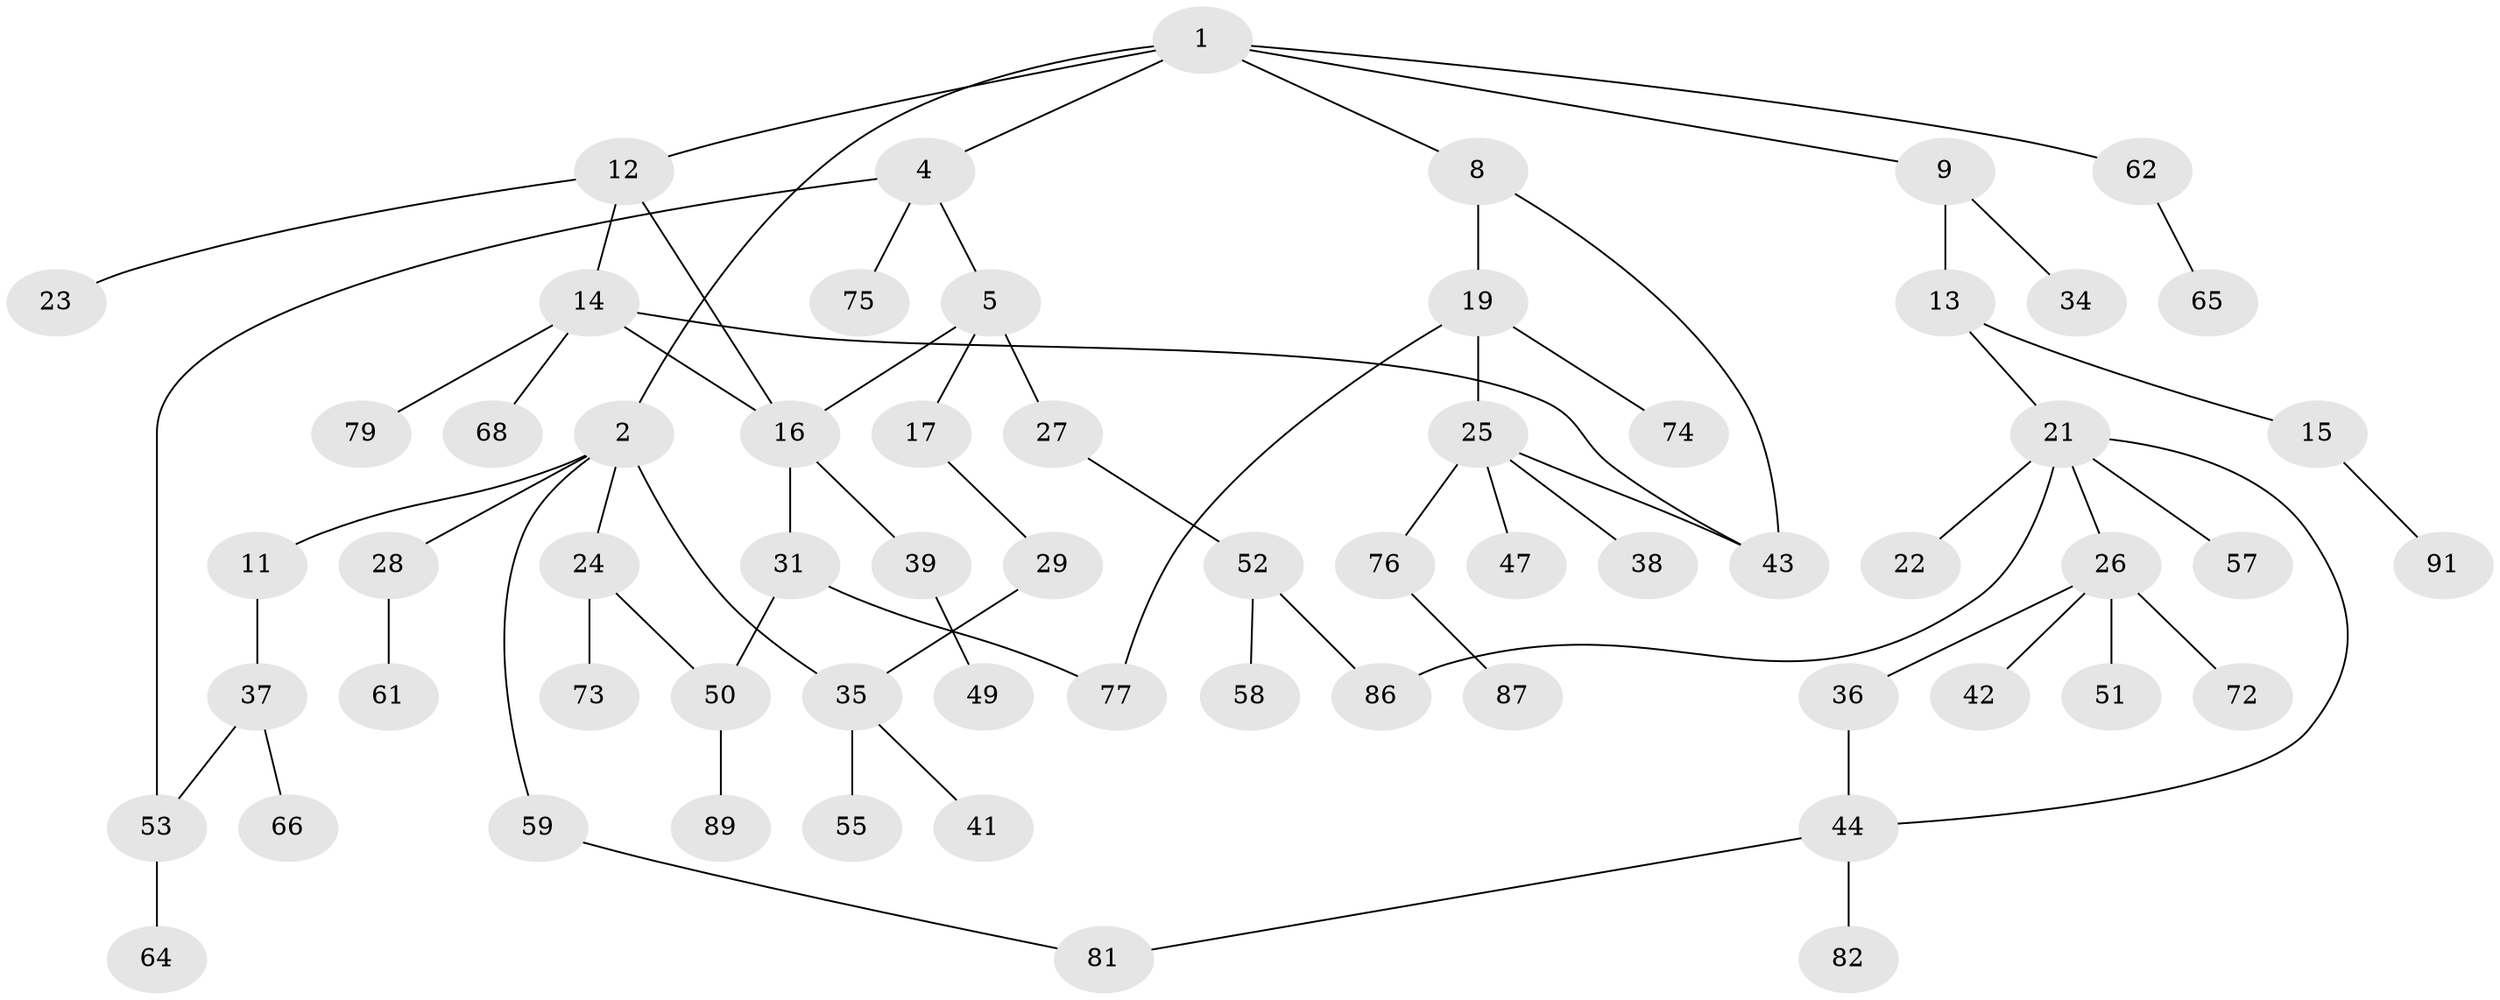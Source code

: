 // Generated by graph-tools (version 1.1) at 2025/51/02/27/25 19:51:38]
// undirected, 63 vertices, 73 edges
graph export_dot {
graph [start="1"]
  node [color=gray90,style=filled];
  1 [super="+3"];
  2 [super="+6"];
  4 [super="+7"];
  5 [super="+70"];
  8;
  9 [super="+10"];
  11;
  12 [super="+78"];
  13;
  14 [super="+60"];
  15;
  16 [super="+18"];
  17;
  19 [super="+20"];
  21 [super="+45"];
  22 [super="+32"];
  23;
  24;
  25 [super="+33"];
  26 [super="+30"];
  27 [super="+46"];
  28;
  29 [super="+80"];
  31 [super="+56"];
  34;
  35 [super="+54"];
  36 [super="+71"];
  37 [super="+40"];
  38;
  39 [super="+84"];
  41;
  42;
  43 [super="+85"];
  44 [super="+48"];
  47;
  49 [super="+69"];
  50 [super="+83"];
  51;
  52 [super="+88"];
  53 [super="+63"];
  55;
  57;
  58;
  59 [super="+67"];
  61;
  62;
  64;
  65;
  66;
  68;
  72;
  73;
  74;
  75;
  76;
  77;
  79;
  81 [super="+90"];
  82;
  86;
  87 [super="+92"];
  89;
  91;
  1 -- 2;
  1 -- 4;
  1 -- 12;
  1 -- 62;
  1 -- 8;
  1 -- 9;
  2 -- 11;
  2 -- 24;
  2 -- 28;
  2 -- 35;
  2 -- 59;
  4 -- 5;
  4 -- 75;
  4 -- 53;
  5 -- 17;
  5 -- 27;
  5 -- 16;
  8 -- 19;
  8 -- 43;
  9 -- 13;
  9 -- 34;
  11 -- 37;
  12 -- 14;
  12 -- 23;
  12 -- 16;
  13 -- 15;
  13 -- 21;
  14 -- 16;
  14 -- 68;
  14 -- 79;
  14 -- 43;
  15 -- 91;
  16 -- 31;
  16 -- 39;
  17 -- 29;
  19 -- 74;
  19 -- 25;
  19 -- 77;
  21 -- 22;
  21 -- 26;
  21 -- 86;
  21 -- 57;
  21 -- 44;
  24 -- 50;
  24 -- 73;
  25 -- 76;
  25 -- 38;
  25 -- 47;
  25 -- 43;
  26 -- 72;
  26 -- 51;
  26 -- 42;
  26 -- 36;
  27 -- 52;
  28 -- 61;
  29 -- 35;
  31 -- 50;
  31 -- 77;
  35 -- 41;
  35 -- 55;
  36 -- 44;
  37 -- 66;
  37 -- 53;
  39 -- 49;
  44 -- 82;
  44 -- 81;
  50 -- 89;
  52 -- 58;
  52 -- 86;
  53 -- 64;
  59 -- 81;
  62 -- 65;
  76 -- 87;
}
